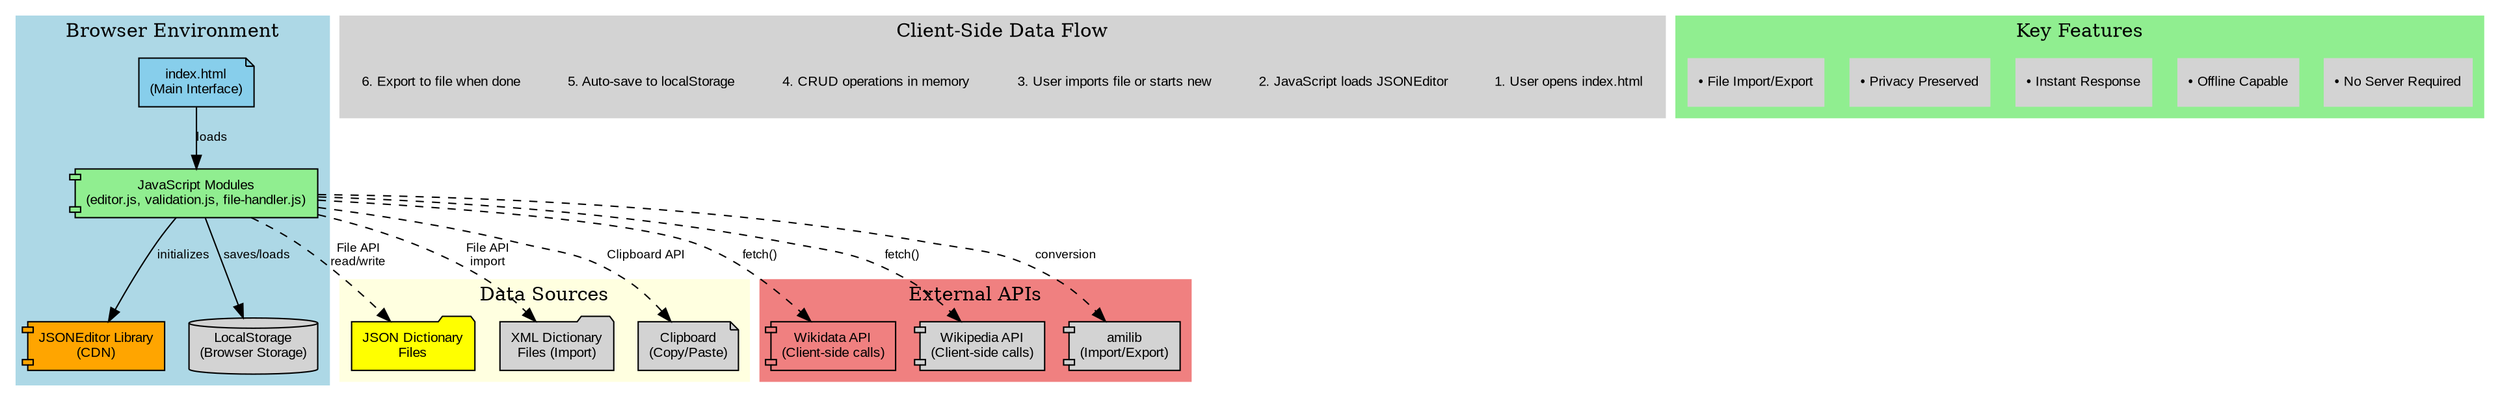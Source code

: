 digraph DictionaryEditorArchitecture {
    // Graph settings
    rankdir=TB;
    node [shape=box, style=filled, fontname="Arial", fontsize=10];
    edge [fontname="Arial", fontsize=9];
    
    // Subgraphs for different layers
    subgraph cluster_browser {
        label="Browser Environment";
        style=filled;
        color=lightblue;
        
        HTML [label="index.html\n(Main Interface)", shape=note];
        JS [label="JavaScript Modules\n(editor.js, validation.js, file-handler.js)", shape=component];
        JSONEditor [label="JSONEditor Library\n(CDN)", shape=component];
        LocalStorage [label="LocalStorage\n(Browser Storage)", shape=cylinder];
    }
    
    subgraph cluster_data {
        label="Data Sources";
        style=filled;
        color=lightyellow;
        
        JSONFiles [label="JSON Dictionary\nFiles", shape=folder];
        XMLFiles [label="XML Dictionary\nFiles (Import)", shape=folder];
        Clipboard [label="Clipboard\n(Copy/Paste)", shape=note];
    }
    
    subgraph cluster_external {
        label="External APIs";
        style=filled;
        color=lightcoral;
        
        Wikidata [label="Wikidata API\n(Client-side calls)", shape=component];
        Wikipedia [label="Wikipedia API\n(Client-side calls)", shape=component];
        AmiLib [label="amilib\n(Import/Export)", shape=component];
    }
    
    // Browser internal connections
    HTML -> JS [label="loads"];
    JS -> JSONEditor [label="initializes"];
    JS -> LocalStorage [label="saves/loads"];
    
    // Data connections
    JS -> JSONFiles [label="File API\nread/write", style=dashed];
    JS -> XMLFiles [label="File API\nimport", style=dashed];
    JS -> Clipboard [label="Clipboard API", style=dashed];
    
    // External API connections
    JS -> Wikidata [label="fetch()", style=dashed];
    JS -> Wikipedia [label="fetch()", style=dashed];
    JS -> AmiLib [label="conversion", style=dashed];
    
    // Data flow annotations
    subgraph cluster_flow {
        label="Client-Side Data Flow";
        style=filled;
        color=lightgray;
        
        Flow1 [label="1. User opens index.html", shape=plaintext];
        Flow2 [label="2. JavaScript loads JSONEditor", shape=plaintext];
        Flow3 [label="3. User imports file or starts new", shape=plaintext];
        Flow4 [label="4. CRUD operations in memory", shape=plaintext];
        Flow5 [label="5. Auto-save to localStorage", shape=plaintext];
        Flow6 [label="6. Export to file when done", shape=plaintext];
    }
    
    // Key features
    subgraph cluster_features {
        label="Key Features";
        style=filled;
        color=lightgreen;
        
        Feature1 [label="• No Server Required", shape=plaintext];
        Feature2 [label="• Offline Capable", shape=plaintext];
        Feature3 [label="• Instant Response", shape=plaintext];
        Feature4 [label="• Privacy Preserved", shape=plaintext];
        Feature5 [label="• File Import/Export", shape=plaintext];
    }
    
    // Styling
    HTML [fillcolor=skyblue];
    JS [fillcolor=lightgreen];
    JSONEditor [fillcolor=orange];
    JSONFiles [fillcolor=yellow];
    Wikidata [fillcolor=lightcoral];
} 